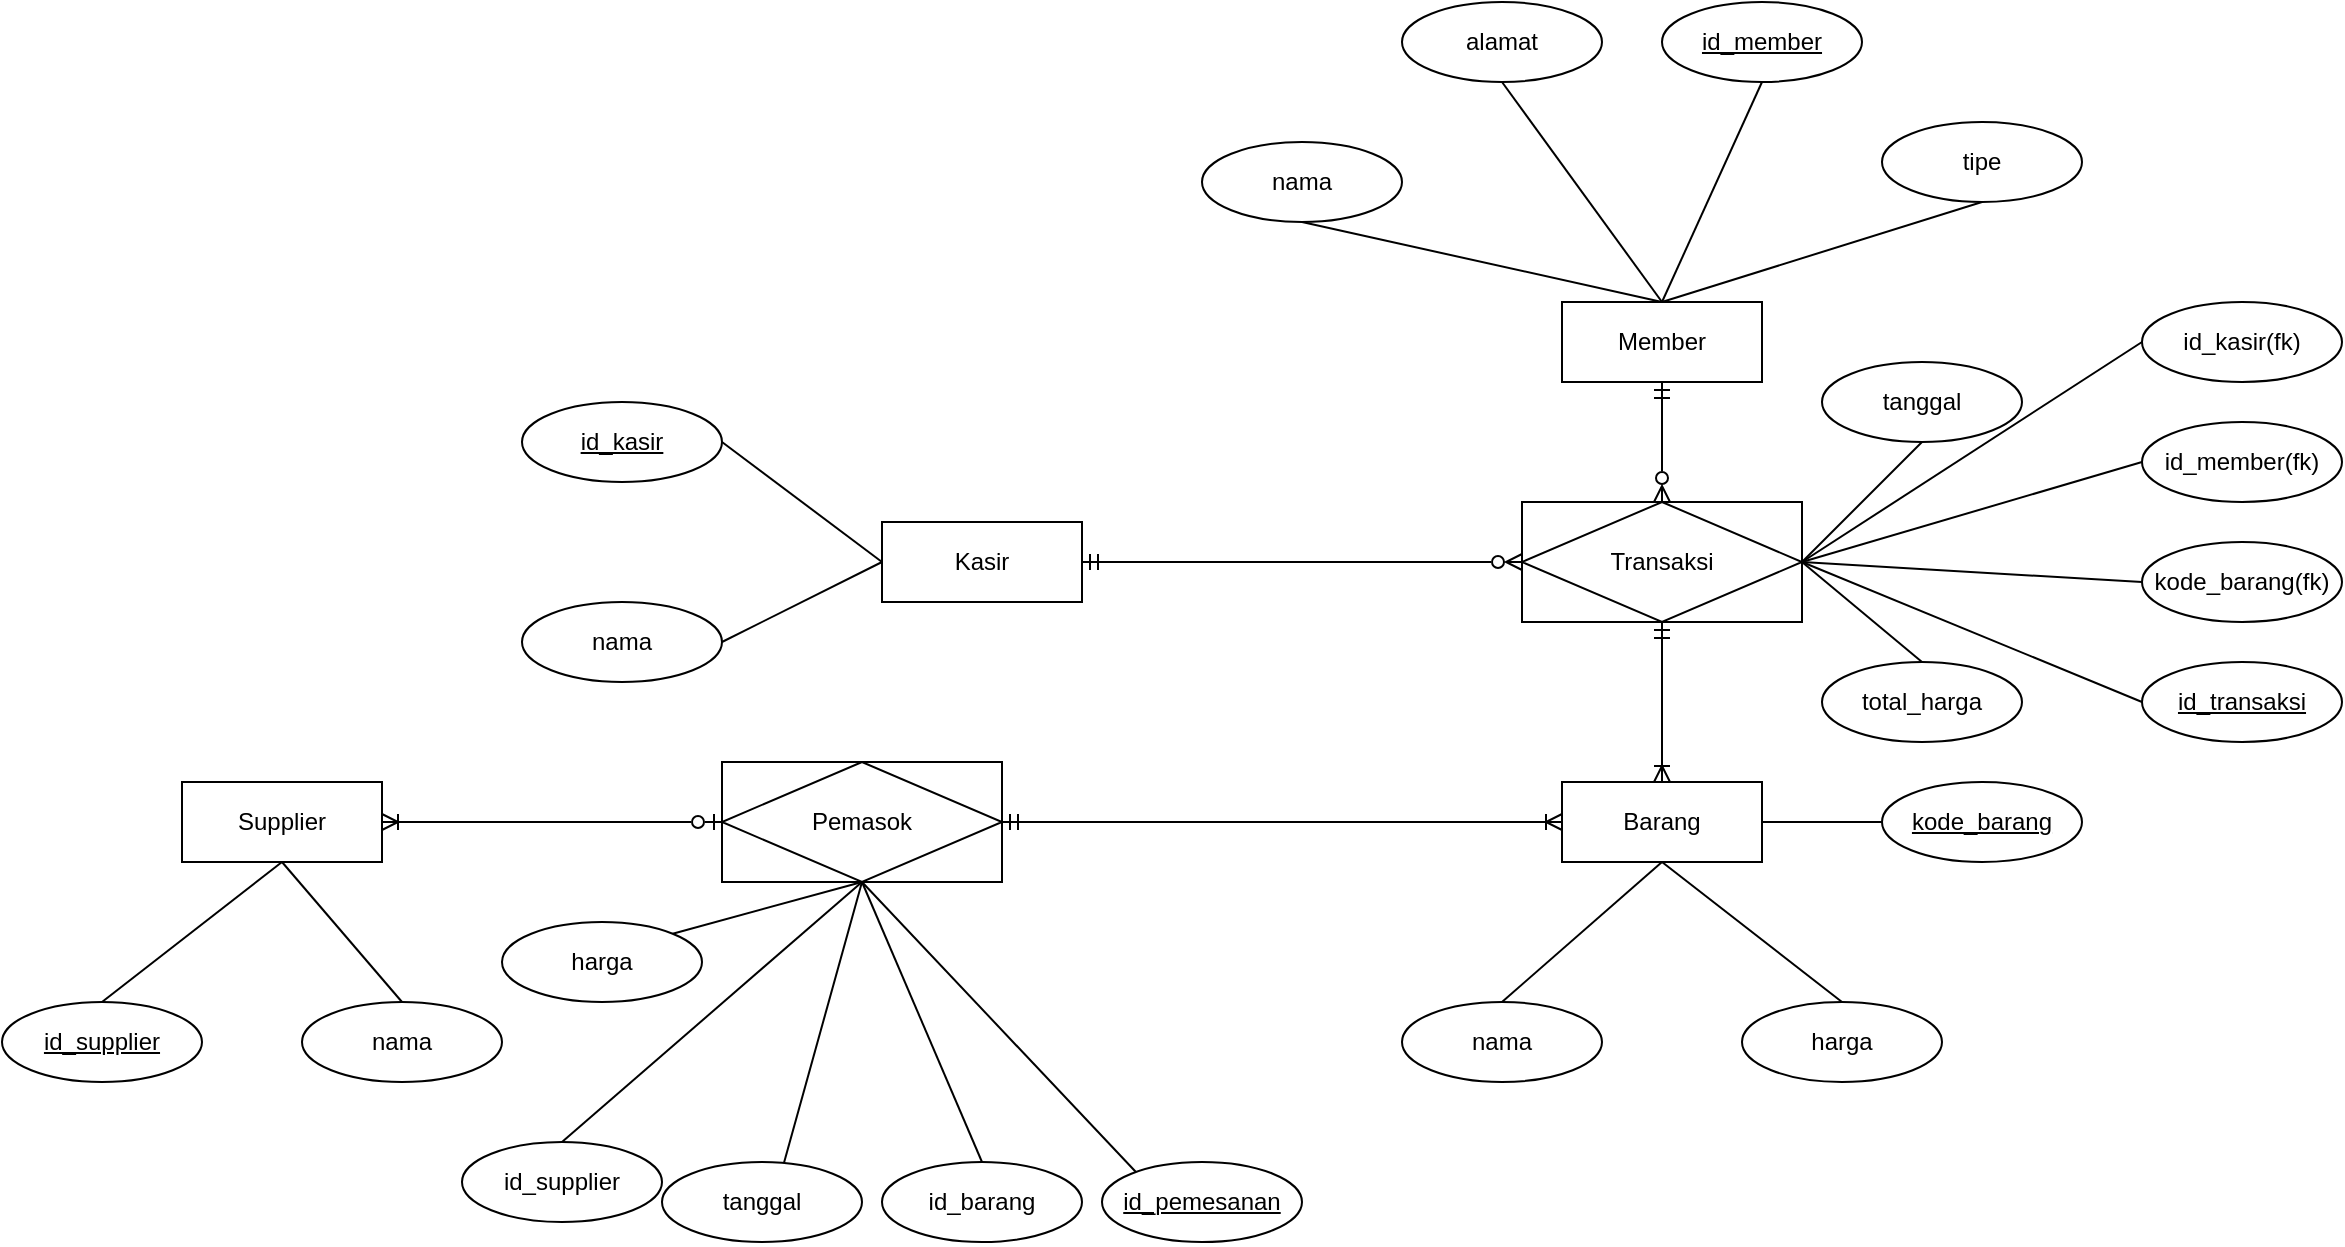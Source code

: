 <mxfile version="20.2.8" type="device"><diagram id="lOAFNV35xbYWCCRcskvE" name="Page-1"><mxGraphModel dx="1780" dy="813" grid="0" gridSize="10" guides="1" tooltips="1" connect="1" arrows="1" fold="1" page="1" pageScale="1" pageWidth="1600" pageHeight="900" math="0" shadow="0"><root><mxCell id="0"/><mxCell id="1" parent="0"/><mxCell id="ztfjK2plsx8lG2hwfGij-9" style="edgeStyle=none;rounded=0;orthogonalLoop=1;jettySize=auto;html=1;exitX=0.5;exitY=1;exitDx=0;exitDy=0;entryX=0.5;entryY=0;entryDx=0;entryDy=0;startArrow=ERmandOne;startFill=0;endArrow=ERzeroToMany;endFill=0;" parent="1" source="ztfjK2plsx8lG2hwfGij-2" target="ztfjK2plsx8lG2hwfGij-7" edge="1"><mxGeometry relative="1" as="geometry"/></mxCell><mxCell id="ztfjK2plsx8lG2hwfGij-2" value="Member" style="whiteSpace=wrap;html=1;align=center;" parent="1" vertex="1"><mxGeometry x="995" y="300" width="100" height="40" as="geometry"/></mxCell><mxCell id="ztfjK2plsx8lG2hwfGij-10" style="edgeStyle=none;rounded=0;orthogonalLoop=1;jettySize=auto;html=1;exitX=0.5;exitY=0;exitDx=0;exitDy=0;entryX=0.5;entryY=1;entryDx=0;entryDy=0;startArrow=ERoneToMany;startFill=0;endArrow=ERmandOne;endFill=0;" parent="1" source="ztfjK2plsx8lG2hwfGij-4" target="ztfjK2plsx8lG2hwfGij-7" edge="1"><mxGeometry relative="1" as="geometry"/></mxCell><mxCell id="ztfjK2plsx8lG2hwfGij-31" style="edgeStyle=none;rounded=0;orthogonalLoop=1;jettySize=auto;html=1;exitX=1;exitY=0.5;exitDx=0;exitDy=0;entryX=0;entryY=0.5;entryDx=0;entryDy=0;startArrow=none;startFill=0;endArrow=none;endFill=0;" parent="1" source="ztfjK2plsx8lG2hwfGij-4" target="ztfjK2plsx8lG2hwfGij-28" edge="1"><mxGeometry relative="1" as="geometry"/></mxCell><mxCell id="ztfjK2plsx8lG2hwfGij-33" style="edgeStyle=none;rounded=0;orthogonalLoop=1;jettySize=auto;html=1;exitX=0.5;exitY=1;exitDx=0;exitDy=0;entryX=0.5;entryY=0;entryDx=0;entryDy=0;startArrow=none;startFill=0;endArrow=none;endFill=0;" parent="1" source="ztfjK2plsx8lG2hwfGij-4" target="ztfjK2plsx8lG2hwfGij-32" edge="1"><mxGeometry relative="1" as="geometry"/></mxCell><mxCell id="ztfjK2plsx8lG2hwfGij-47" style="edgeStyle=none;rounded=0;orthogonalLoop=1;jettySize=auto;html=1;exitX=0.5;exitY=1;exitDx=0;exitDy=0;entryX=0.5;entryY=0;entryDx=0;entryDy=0;startArrow=none;startFill=0;endArrow=none;endFill=0;" parent="1" source="ztfjK2plsx8lG2hwfGij-4" target="ztfjK2plsx8lG2hwfGij-46" edge="1"><mxGeometry relative="1" as="geometry"/></mxCell><mxCell id="ztfjK2plsx8lG2hwfGij-4" value="Barang" style="whiteSpace=wrap;html=1;align=center;" parent="1" vertex="1"><mxGeometry x="995" y="540" width="100" height="40" as="geometry"/></mxCell><mxCell id="ztfjK2plsx8lG2hwfGij-38" style="edgeStyle=none;rounded=0;orthogonalLoop=1;jettySize=auto;html=1;exitX=1;exitY=0.5;exitDx=0;exitDy=0;entryX=0;entryY=0.5;entryDx=0;entryDy=0;startArrow=none;startFill=0;endArrow=none;endFill=0;" parent="1" source="ztfjK2plsx8lG2hwfGij-7" target="ztfjK2plsx8lG2hwfGij-37" edge="1"><mxGeometry relative="1" as="geometry"/></mxCell><mxCell id="ztfjK2plsx8lG2hwfGij-40" style="edgeStyle=none;rounded=0;orthogonalLoop=1;jettySize=auto;html=1;exitX=1;exitY=0.5;exitDx=0;exitDy=0;entryX=0;entryY=0.5;entryDx=0;entryDy=0;startArrow=none;startFill=0;endArrow=none;endFill=0;" parent="1" source="ztfjK2plsx8lG2hwfGij-7" target="ztfjK2plsx8lG2hwfGij-39" edge="1"><mxGeometry relative="1" as="geometry"/></mxCell><mxCell id="ztfjK2plsx8lG2hwfGij-43" style="edgeStyle=none;rounded=0;orthogonalLoop=1;jettySize=auto;html=1;exitX=1;exitY=0.5;exitDx=0;exitDy=0;entryX=0;entryY=0.5;entryDx=0;entryDy=0;startArrow=none;startFill=0;endArrow=none;endFill=0;" parent="1" source="ztfjK2plsx8lG2hwfGij-7" target="ztfjK2plsx8lG2hwfGij-41" edge="1"><mxGeometry relative="1" as="geometry"/></mxCell><mxCell id="ztfjK2plsx8lG2hwfGij-7" value="Transaksi" style="shape=associativeEntity;whiteSpace=wrap;html=1;align=center;" parent="1" vertex="1"><mxGeometry x="975" y="400" width="140" height="60" as="geometry"/></mxCell><mxCell id="ztfjK2plsx8lG2hwfGij-12" value="Supplier" style="whiteSpace=wrap;html=1;align=center;" parent="1" vertex="1"><mxGeometry x="305" y="540" width="100" height="40" as="geometry"/></mxCell><mxCell id="ztfjK2plsx8lG2hwfGij-15" style="edgeStyle=none;rounded=0;orthogonalLoop=1;jettySize=auto;html=1;exitX=0.5;exitY=1;exitDx=0;exitDy=0;entryX=0.5;entryY=0;entryDx=0;entryDy=0;startArrow=none;startFill=0;endArrow=none;endFill=0;" parent="1" source="ztfjK2plsx8lG2hwfGij-14" target="ztfjK2plsx8lG2hwfGij-2" edge="1"><mxGeometry relative="1" as="geometry"><mxPoint x="805" y="300.0" as="targetPoint"/></mxGeometry></mxCell><mxCell id="ztfjK2plsx8lG2hwfGij-14" value="nama" style="ellipse;whiteSpace=wrap;html=1;align=center;" parent="1" vertex="1"><mxGeometry x="815" y="220" width="100" height="40" as="geometry"/></mxCell><mxCell id="ztfjK2plsx8lG2hwfGij-16" value="alamat" style="ellipse;whiteSpace=wrap;html=1;align=center;" parent="1" vertex="1"><mxGeometry x="915" y="150" width="100" height="40" as="geometry"/></mxCell><mxCell id="ztfjK2plsx8lG2hwfGij-17" value="" style="endArrow=none;html=1;rounded=0;exitX=0.5;exitY=1;exitDx=0;exitDy=0;entryX=0.5;entryY=0;entryDx=0;entryDy=0;" parent="1" source="ztfjK2plsx8lG2hwfGij-16" target="ztfjK2plsx8lG2hwfGij-2" edge="1"><mxGeometry relative="1" as="geometry"><mxPoint x="815" y="250" as="sourcePoint"/><mxPoint x="805" y="300.0" as="targetPoint"/></mxGeometry></mxCell><mxCell id="ztfjK2plsx8lG2hwfGij-23" style="edgeStyle=none;rounded=0;orthogonalLoop=1;jettySize=auto;html=1;exitX=0.5;exitY=1;exitDx=0;exitDy=0;entryX=0.5;entryY=0;entryDx=0;entryDy=0;startArrow=none;startFill=0;endArrow=none;endFill=0;" parent="1" source="ztfjK2plsx8lG2hwfGij-22" target="ztfjK2plsx8lG2hwfGij-2" edge="1"><mxGeometry relative="1" as="geometry"/></mxCell><mxCell id="ztfjK2plsx8lG2hwfGij-22" value="&lt;u&gt;id_member&lt;/u&gt;" style="ellipse;whiteSpace=wrap;html=1;align=center;" parent="1" vertex="1"><mxGeometry x="1045" y="150" width="100" height="40" as="geometry"/></mxCell><mxCell id="ztfjK2plsx8lG2hwfGij-27" style="edgeStyle=none;rounded=0;orthogonalLoop=1;jettySize=auto;html=1;exitX=0.5;exitY=1;exitDx=0;exitDy=0;entryX=0.5;entryY=0;entryDx=0;entryDy=0;startArrow=none;startFill=0;endArrow=none;endFill=0;" parent="1" source="ztfjK2plsx8lG2hwfGij-26" target="ztfjK2plsx8lG2hwfGij-2" edge="1"><mxGeometry relative="1" as="geometry"/></mxCell><mxCell id="ztfjK2plsx8lG2hwfGij-26" value="tipe" style="ellipse;whiteSpace=wrap;html=1;align=center;" parent="1" vertex="1"><mxGeometry x="1155" y="210" width="100" height="40" as="geometry"/></mxCell><mxCell id="ztfjK2plsx8lG2hwfGij-28" value="kode_barang" style="ellipse;whiteSpace=wrap;html=1;align=center;fontStyle=4" parent="1" vertex="1"><mxGeometry x="1155" y="540" width="100" height="40" as="geometry"/></mxCell><mxCell id="ztfjK2plsx8lG2hwfGij-32" value="nama" style="ellipse;whiteSpace=wrap;html=1;align=center;" parent="1" vertex="1"><mxGeometry x="915" y="650" width="100" height="40" as="geometry"/></mxCell><mxCell id="ztfjK2plsx8lG2hwfGij-57" style="edgeStyle=none;rounded=0;orthogonalLoop=1;jettySize=auto;html=1;exitX=0.5;exitY=1;exitDx=0;exitDy=0;entryX=0.5;entryY=0;entryDx=0;entryDy=0;startArrow=none;startFill=0;endArrow=none;endFill=0;" parent="1" source="ztfjK2plsx8lG2hwfGij-36" target="ztfjK2plsx8lG2hwfGij-56" edge="1"><mxGeometry relative="1" as="geometry"/></mxCell><mxCell id="ztfjK2plsx8lG2hwfGij-63" style="edgeStyle=none;rounded=0;orthogonalLoop=1;jettySize=auto;html=1;exitX=0.5;exitY=1;exitDx=0;exitDy=0;entryX=0.5;entryY=0;entryDx=0;entryDy=0;startArrow=none;startFill=0;endArrow=none;endFill=0;" parent="1" source="ztfjK2plsx8lG2hwfGij-36" target="ztfjK2plsx8lG2hwfGij-62" edge="1"><mxGeometry relative="1" as="geometry"/></mxCell><mxCell id="ztfjK2plsx8lG2hwfGij-68" style="edgeStyle=none;rounded=0;orthogonalLoop=1;jettySize=auto;html=1;exitX=1;exitY=0.5;exitDx=0;exitDy=0;entryX=0;entryY=0.5;entryDx=0;entryDy=0;startArrow=ERmandOne;startFill=0;endArrow=ERoneToMany;endFill=0;" parent="1" source="ztfjK2plsx8lG2hwfGij-36" target="ztfjK2plsx8lG2hwfGij-4" edge="1"><mxGeometry relative="1" as="geometry"><mxPoint x="735" y="560" as="sourcePoint"/></mxGeometry></mxCell><mxCell id="ztfjK2plsx8lG2hwfGij-69" value="" style="edgeStyle=none;rounded=0;orthogonalLoop=1;jettySize=auto;html=1;startArrow=ERzeroToOne;startFill=0;endArrow=ERoneToMany;endFill=0;" parent="1" source="ztfjK2plsx8lG2hwfGij-36" target="ztfjK2plsx8lG2hwfGij-12" edge="1"><mxGeometry relative="1" as="geometry"/></mxCell><mxCell id="ztfjK2plsx8lG2hwfGij-36" value="Pemasok" style="shape=associativeEntity;whiteSpace=wrap;html=1;align=center;" parent="1" vertex="1"><mxGeometry x="575" y="530" width="140" height="60" as="geometry"/></mxCell><mxCell id="ztfjK2plsx8lG2hwfGij-37" value="id_member(fk)" style="ellipse;whiteSpace=wrap;html=1;align=center;" parent="1" vertex="1"><mxGeometry x="1285" y="360" width="100" height="40" as="geometry"/></mxCell><mxCell id="ztfjK2plsx8lG2hwfGij-39" value="kode_barang(fk)" style="ellipse;whiteSpace=wrap;html=1;align=center;" parent="1" vertex="1"><mxGeometry x="1285" y="420" width="100" height="40" as="geometry"/></mxCell><mxCell id="ztfjK2plsx8lG2hwfGij-41" value="id_transaksi" style="ellipse;whiteSpace=wrap;html=1;align=center;fontStyle=4" parent="1" vertex="1"><mxGeometry x="1285" y="480" width="100" height="40" as="geometry"/></mxCell><mxCell id="ztfjK2plsx8lG2hwfGij-73" style="edgeStyle=none;rounded=0;orthogonalLoop=1;jettySize=auto;html=1;exitX=0.5;exitY=1;exitDx=0;exitDy=0;entryX=1;entryY=0.5;entryDx=0;entryDy=0;startArrow=none;startFill=0;endArrow=none;endFill=0;" parent="1" source="ztfjK2plsx8lG2hwfGij-44" target="ztfjK2plsx8lG2hwfGij-7" edge="1"><mxGeometry relative="1" as="geometry"/></mxCell><mxCell id="ztfjK2plsx8lG2hwfGij-44" value="tanggal" style="ellipse;whiteSpace=wrap;html=1;align=center;" parent="1" vertex="1"><mxGeometry x="1125" y="330" width="100" height="40" as="geometry"/></mxCell><mxCell id="ztfjK2plsx8lG2hwfGij-46" value="harga" style="ellipse;whiteSpace=wrap;html=1;align=center;" parent="1" vertex="1"><mxGeometry x="1085" y="650" width="100" height="40" as="geometry"/></mxCell><mxCell id="ztfjK2plsx8lG2hwfGij-74" style="edgeStyle=none;rounded=0;orthogonalLoop=1;jettySize=auto;html=1;exitX=0.5;exitY=0;exitDx=0;exitDy=0;entryX=1;entryY=0.5;entryDx=0;entryDy=0;startArrow=none;startFill=0;endArrow=none;endFill=0;" parent="1" source="ztfjK2plsx8lG2hwfGij-48" target="ztfjK2plsx8lG2hwfGij-7" edge="1"><mxGeometry relative="1" as="geometry"/></mxCell><mxCell id="ztfjK2plsx8lG2hwfGij-48" value="total_harga" style="ellipse;whiteSpace=wrap;html=1;align=center;" parent="1" vertex="1"><mxGeometry x="1125" y="480" width="100" height="40" as="geometry"/></mxCell><mxCell id="ztfjK2plsx8lG2hwfGij-56" value="id_barang" style="ellipse;whiteSpace=wrap;html=1;align=center;fontStyle=0" parent="1" vertex="1"><mxGeometry x="655" y="730" width="100" height="40" as="geometry"/></mxCell><mxCell id="ztfjK2plsx8lG2hwfGij-59" style="edgeStyle=none;rounded=0;orthogonalLoop=1;jettySize=auto;html=1;exitX=0.5;exitY=0;exitDx=0;exitDy=0;entryX=0.5;entryY=1;entryDx=0;entryDy=0;startArrow=none;startFill=0;endArrow=none;endFill=0;" parent="1" source="ztfjK2plsx8lG2hwfGij-58" target="ztfjK2plsx8lG2hwfGij-12" edge="1"><mxGeometry relative="1" as="geometry"/></mxCell><mxCell id="ztfjK2plsx8lG2hwfGij-58" value="id_supplier" style="ellipse;whiteSpace=wrap;html=1;align=center;fontStyle=4" parent="1" vertex="1"><mxGeometry x="215" y="650" width="100" height="40" as="geometry"/></mxCell><mxCell id="ztfjK2plsx8lG2hwfGij-61" style="edgeStyle=none;rounded=0;orthogonalLoop=1;jettySize=auto;html=1;exitX=0.5;exitY=0;exitDx=0;exitDy=0;entryX=0.5;entryY=1;entryDx=0;entryDy=0;startArrow=none;startFill=0;endArrow=none;endFill=0;" parent="1" source="ztfjK2plsx8lG2hwfGij-60" target="ztfjK2plsx8lG2hwfGij-12" edge="1"><mxGeometry relative="1" as="geometry"/></mxCell><mxCell id="ztfjK2plsx8lG2hwfGij-60" value="nama" style="ellipse;whiteSpace=wrap;html=1;align=center;" parent="1" vertex="1"><mxGeometry x="365" y="650" width="100" height="40" as="geometry"/></mxCell><mxCell id="ztfjK2plsx8lG2hwfGij-62" value="id_supplier" style="ellipse;whiteSpace=wrap;html=1;align=center;fontStyle=0" parent="1" vertex="1"><mxGeometry x="445" y="720" width="100" height="40" as="geometry"/></mxCell><mxCell id="ztfjK2plsx8lG2hwfGij-65" style="edgeStyle=none;rounded=0;orthogonalLoop=1;jettySize=auto;html=1;exitX=0.5;exitY=1;exitDx=0;exitDy=0;entryX=0.5;entryY=1;entryDx=0;entryDy=0;startArrow=none;startFill=0;endArrow=none;endFill=0;" parent="1" source="ztfjK2plsx8lG2hwfGij-64" target="ztfjK2plsx8lG2hwfGij-36" edge="1"><mxGeometry relative="1" as="geometry"/></mxCell><mxCell id="ztfjK2plsx8lG2hwfGij-64" value="id_pemesanan" style="ellipse;whiteSpace=wrap;html=1;align=center;fontStyle=4" parent="1" vertex="1"><mxGeometry x="765" y="730" width="100" height="40" as="geometry"/></mxCell><mxCell id="ztfjK2plsx8lG2hwfGij-67" style="edgeStyle=none;rounded=0;orthogonalLoop=1;jettySize=auto;html=1;exitX=0.5;exitY=1;exitDx=0;exitDy=0;entryX=0.5;entryY=1;entryDx=0;entryDy=0;startArrow=none;startFill=0;endArrow=none;endFill=0;" parent="1" source="ztfjK2plsx8lG2hwfGij-66" target="ztfjK2plsx8lG2hwfGij-36" edge="1"><mxGeometry relative="1" as="geometry"/></mxCell><mxCell id="ztfjK2plsx8lG2hwfGij-66" value="tanggal" style="ellipse;whiteSpace=wrap;html=1;align=center;" parent="1" vertex="1"><mxGeometry x="545" y="730" width="100" height="40" as="geometry"/></mxCell><mxCell id="ztfjK2plsx8lG2hwfGij-72" style="edgeStyle=none;rounded=0;orthogonalLoop=1;jettySize=auto;html=1;exitX=1;exitY=0.5;exitDx=0;exitDy=0;entryX=0;entryY=0.5;entryDx=0;entryDy=0;startArrow=ERmandOne;startFill=0;endArrow=ERzeroToMany;endFill=0;" parent="1" source="ztfjK2plsx8lG2hwfGij-71" target="ztfjK2plsx8lG2hwfGij-7" edge="1"><mxGeometry relative="1" as="geometry"/></mxCell><mxCell id="ztfjK2plsx8lG2hwfGij-71" value="Kasir" style="whiteSpace=wrap;html=1;align=center;" parent="1" vertex="1"><mxGeometry x="655" y="410" width="100" height="40" as="geometry"/></mxCell><mxCell id="ztfjK2plsx8lG2hwfGij-82" style="edgeStyle=none;rounded=0;orthogonalLoop=1;jettySize=auto;html=1;exitX=0;exitY=0.5;exitDx=0;exitDy=0;entryX=1;entryY=0.5;entryDx=0;entryDy=0;startArrow=none;startFill=0;endArrow=none;endFill=0;" parent="1" source="ztfjK2plsx8lG2hwfGij-76" target="ztfjK2plsx8lG2hwfGij-7" edge="1"><mxGeometry relative="1" as="geometry"/></mxCell><mxCell id="ztfjK2plsx8lG2hwfGij-76" value="id_kasir(fk)" style="ellipse;whiteSpace=wrap;html=1;align=center;" parent="1" vertex="1"><mxGeometry x="1285" y="300" width="100" height="40" as="geometry"/></mxCell><mxCell id="ztfjK2plsx8lG2hwfGij-81" style="edgeStyle=none;rounded=0;orthogonalLoop=1;jettySize=auto;html=1;exitX=1;exitY=0.5;exitDx=0;exitDy=0;entryX=0;entryY=0.5;entryDx=0;entryDy=0;startArrow=none;startFill=0;endArrow=none;endFill=0;" parent="1" source="ztfjK2plsx8lG2hwfGij-77" target="ztfjK2plsx8lG2hwfGij-71" edge="1"><mxGeometry relative="1" as="geometry"/></mxCell><mxCell id="ztfjK2plsx8lG2hwfGij-77" value="nama" style="ellipse;whiteSpace=wrap;html=1;align=center;" parent="1" vertex="1"><mxGeometry x="475" y="450" width="100" height="40" as="geometry"/></mxCell><mxCell id="ztfjK2plsx8lG2hwfGij-79" style="edgeStyle=none;rounded=0;orthogonalLoop=1;jettySize=auto;html=1;exitX=1;exitY=0.5;exitDx=0;exitDy=0;entryX=0;entryY=0.5;entryDx=0;entryDy=0;startArrow=none;startFill=0;endArrow=none;endFill=0;" parent="1" source="ztfjK2plsx8lG2hwfGij-78" target="ztfjK2plsx8lG2hwfGij-71" edge="1"><mxGeometry relative="1" as="geometry"/></mxCell><mxCell id="ztfjK2plsx8lG2hwfGij-78" value="id_kasir" style="ellipse;whiteSpace=wrap;html=1;align=center;fontStyle=4" parent="1" vertex="1"><mxGeometry x="475" y="350" width="100" height="40" as="geometry"/></mxCell><mxCell id="ztfjK2plsx8lG2hwfGij-84" style="edgeStyle=none;rounded=0;orthogonalLoop=1;jettySize=auto;html=1;exitX=1;exitY=0;exitDx=0;exitDy=0;entryX=0.5;entryY=1;entryDx=0;entryDy=0;startArrow=none;startFill=0;endArrow=none;endFill=0;" parent="1" source="ztfjK2plsx8lG2hwfGij-83" target="ztfjK2plsx8lG2hwfGij-36" edge="1"><mxGeometry relative="1" as="geometry"/></mxCell><mxCell id="ztfjK2plsx8lG2hwfGij-83" value="harga" style="ellipse;whiteSpace=wrap;html=1;align=center;" parent="1" vertex="1"><mxGeometry x="465" y="610" width="100" height="40" as="geometry"/></mxCell></root></mxGraphModel></diagram></mxfile>